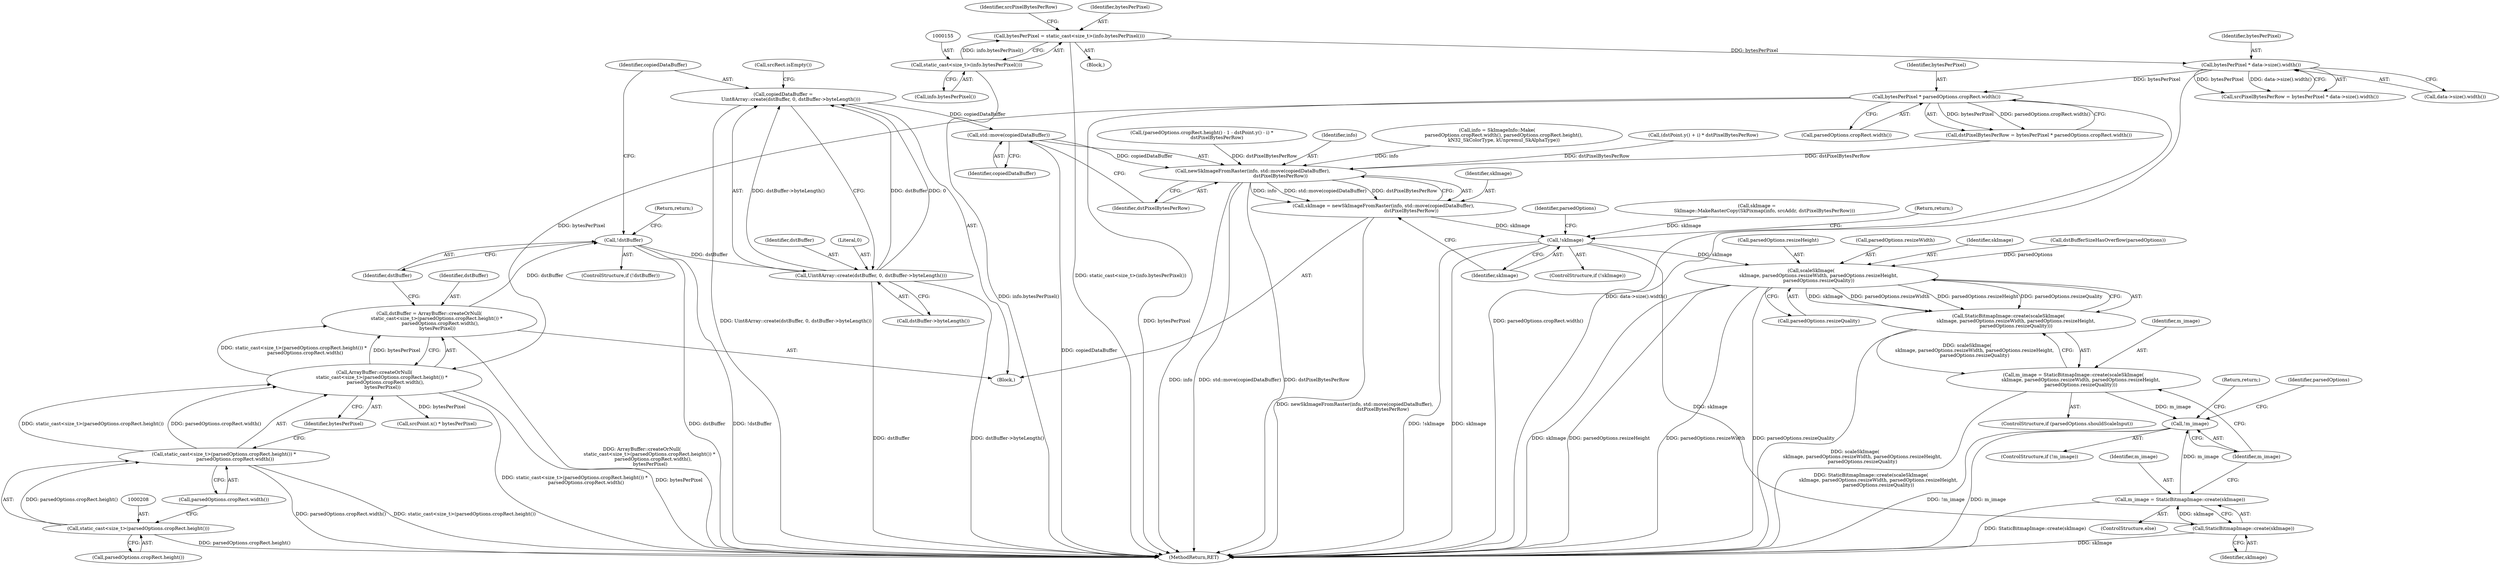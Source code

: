 digraph "0_Chrome_d59a4441697f6253e7dc3f7ae5caad6e5fd2c778@API" {
"1000436" [label="(Call,std::move(copiedDataBuffer))"];
"1000217" [label="(Call,copiedDataBuffer =\n          Uint8Array::create(dstBuffer, 0, dstBuffer->byteLength()))"];
"1000219" [label="(Call,Uint8Array::create(dstBuffer, 0, dstBuffer->byteLength()))"];
"1000213" [label="(Call,!dstBuffer)"];
"1000203" [label="(Call,dstBuffer = ArrayBuffer::createOrNull(\n          static_cast<size_t>(parsedOptions.cropRect.height()) *\n               parsedOptions.cropRect.width(),\n           bytesPerPixel))"];
"1000205" [label="(Call,ArrayBuffer::createOrNull(\n          static_cast<size_t>(parsedOptions.cropRect.height()) *\n               parsedOptions.cropRect.width(),\n           bytesPerPixel))"];
"1000206" [label="(Call,static_cast<size_t>(parsedOptions.cropRect.height()) *\n               parsedOptions.cropRect.width())"];
"1000207" [label="(Call,static_cast<size_t>(parsedOptions.cropRect.height()))"];
"1000166" [label="(Call,bytesPerPixel * parsedOptions.cropRect.width())"];
"1000160" [label="(Call,bytesPerPixel * data->size().width())"];
"1000152" [label="(Call,bytesPerPixel = static_cast<size_t>(info.bytesPerPixel()))"];
"1000154" [label="(Call,static_cast<size_t>(info.bytesPerPixel()))"];
"1000434" [label="(Call,newSkImageFromRaster(info, std::move(copiedDataBuffer),\n                                     dstPixelBytesPerRow))"];
"1000432" [label="(Call,skImage = newSkImageFromRaster(info, std::move(copiedDataBuffer),\n                                     dstPixelBytesPerRow))"];
"1000440" [label="(Call,!skImage)"];
"1000450" [label="(Call,scaleSkImage(\n          skImage, parsedOptions.resizeWidth, parsedOptions.resizeHeight,\n          parsedOptions.resizeQuality))"];
"1000449" [label="(Call,StaticBitmapImage::create(scaleSkImage(\n          skImage, parsedOptions.resizeWidth, parsedOptions.resizeHeight,\n          parsedOptions.resizeQuality)))"];
"1000447" [label="(Call,m_image = StaticBitmapImage::create(scaleSkImage(\n          skImage, parsedOptions.resizeWidth, parsedOptions.resizeHeight,\n          parsedOptions.resizeQuality)))"];
"1000467" [label="(Call,!m_image)"];
"1000464" [label="(Call,StaticBitmapImage::create(skImage))"];
"1000462" [label="(Call,m_image = StaticBitmapImage::create(skImage))"];
"1000166" [label="(Call,bytesPerPixel * parsedOptions.cropRect.width())"];
"1000217" [label="(Call,copiedDataBuffer =\n          Uint8Array::create(dstBuffer, 0, dstBuffer->byteLength()))"];
"1000160" [label="(Call,bytesPerPixel * data->size().width())"];
"1000119" [label="(Call,dstBufferSizeHasOverflow(parsedOptions))"];
"1000219" [label="(Call,Uint8Array::create(dstBuffer, 0, dstBuffer->byteLength()))"];
"1000138" [label="(Block,)"];
"1000158" [label="(Call,srcPixelBytesPerRow = bytesPerPixel * data->size().width())"];
"1000156" [label="(Call,info.bytesPerPixel())"];
"1000461" [label="(ControlStructure,else)"];
"1000225" [label="(Call,srcRect.isEmpty())"];
"1000326" [label="(Call,(parsedOptions.cropRect.height() - 1 - dstPoint.y() - i) *\n                    dstPixelBytesPerRow)"];
"1000215" [label="(Return,return;)"];
"1000161" [label="(Identifier,bytesPerPixel)"];
"1000433" [label="(Identifier,skImage)"];
"1000201" [label="(Block,)"];
"1000162" [label="(Call,data->size().width())"];
"1000448" [label="(Identifier,m_image)"];
"1000213" [label="(Call,!dstBuffer)"];
"1000465" [label="(Identifier,skImage)"];
"1000204" [label="(Identifier,dstBuffer)"];
"1000214" [label="(Identifier,dstBuffer)"];
"1000435" [label="(Identifier,info)"];
"1000203" [label="(Call,dstBuffer = ArrayBuffer::createOrNull(\n          static_cast<size_t>(parsedOptions.cropRect.height()) *\n               parsedOptions.cropRect.width(),\n           bytesPerPixel))"];
"1000211" [label="(Identifier,bytesPerPixel)"];
"1000209" [label="(Call,parsedOptions.cropRect.height())"];
"1000447" [label="(Call,m_image = StaticBitmapImage::create(scaleSkImage(\n          skImage, parsedOptions.resizeWidth, parsedOptions.resizeHeight,\n          parsedOptions.resizeQuality)))"];
"1000437" [label="(Identifier,copiedDataBuffer)"];
"1000450" [label="(Call,scaleSkImage(\n          skImage, parsedOptions.resizeWidth, parsedOptions.resizeHeight,\n          parsedOptions.resizeQuality))"];
"1000168" [label="(Call,parsedOptions.cropRect.width())"];
"1000458" [label="(Call,parsedOptions.resizeQuality)"];
"1000445" [label="(Identifier,parsedOptions)"];
"1000154" [label="(Call,static_cast<size_t>(info.bytesPerPixel()))"];
"1000167" [label="(Identifier,bytesPerPixel)"];
"1000205" [label="(Call,ArrayBuffer::createOrNull(\n          static_cast<size_t>(parsedOptions.cropRect.height()) *\n               parsedOptions.cropRect.width(),\n           bytesPerPixel))"];
"1000439" [label="(ControlStructure,if (!skImage))"];
"1000206" [label="(Call,static_cast<size_t>(parsedOptions.cropRect.height()) *\n               parsedOptions.cropRect.width())"];
"1000159" [label="(Identifier,srcPixelBytesPerRow)"];
"1000464" [label="(Call,StaticBitmapImage::create(skImage))"];
"1000440" [label="(Call,!skImage)"];
"1000443" [label="(ControlStructure,if (parsedOptions.shouldScaleInput))"];
"1000210" [label="(Call,parsedOptions.cropRect.width())"];
"1000468" [label="(Identifier,m_image)"];
"1000466" [label="(ControlStructure,if (!m_image))"];
"1000472" [label="(Identifier,parsedOptions)"];
"1000164" [label="(Call,dstPixelBytesPerRow = bytesPerPixel * parsedOptions.cropRect.width())"];
"1000432" [label="(Call,skImage = newSkImageFromRaster(info, std::move(copiedDataBuffer),\n                                     dstPixelBytesPerRow))"];
"1000307" [label="(Call,srcPoint.x() * bytesPerPixel)"];
"1000469" [label="(Return,return;)"];
"1000222" [label="(Call,dstBuffer->byteLength())"];
"1000462" [label="(Call,m_image = StaticBitmapImage::create(skImage))"];
"1000467" [label="(Call,!m_image)"];
"1000186" [label="(Call,skImage =\n          SkImage::MakeRasterCopy(SkPixmap(info, srcAddr, dstPixelBytesPerRow)))"];
"1000220" [label="(Identifier,dstBuffer)"];
"1000153" [label="(Identifier,bytesPerPixel)"];
"1000218" [label="(Identifier,copiedDataBuffer)"];
"1000442" [label="(Return,return;)"];
"1000455" [label="(Call,parsedOptions.resizeHeight)"];
"1000452" [label="(Call,parsedOptions.resizeWidth)"];
"1000463" [label="(Identifier,m_image)"];
"1000438" [label="(Identifier,dstPixelBytesPerRow)"];
"1000212" [label="(ControlStructure,if (!dstBuffer))"];
"1000152" [label="(Call,bytesPerPixel = static_cast<size_t>(info.bytesPerPixel()))"];
"1000221" [label="(Literal,0)"];
"1000436" [label="(Call,std::move(copiedDataBuffer))"];
"1000207" [label="(Call,static_cast<size_t>(parsedOptions.cropRect.height()))"];
"1000434" [label="(Call,newSkImageFromRaster(info, std::move(copiedDataBuffer),\n                                     dstPixelBytesPerRow))"];
"1000594" [label="(MethodReturn,RET)"];
"1000144" [label="(Call,info = SkImageInfo::Make(\n         parsedOptions.cropRect.width(), parsedOptions.cropRect.height(),\n         kN32_SkColorType, kUnpremul_SkAlphaType))"];
"1000449" [label="(Call,StaticBitmapImage::create(scaleSkImage(\n          skImage, parsedOptions.resizeWidth, parsedOptions.resizeHeight,\n          parsedOptions.resizeQuality)))"];
"1000441" [label="(Identifier,skImage)"];
"1000342" [label="(Call,(dstPoint.y() + i) * dstPixelBytesPerRow)"];
"1000451" [label="(Identifier,skImage)"];
"1000436" -> "1000434"  [label="AST: "];
"1000436" -> "1000437"  [label="CFG: "];
"1000437" -> "1000436"  [label="AST: "];
"1000438" -> "1000436"  [label="CFG: "];
"1000436" -> "1000594"  [label="DDG: copiedDataBuffer"];
"1000436" -> "1000434"  [label="DDG: copiedDataBuffer"];
"1000217" -> "1000436"  [label="DDG: copiedDataBuffer"];
"1000217" -> "1000201"  [label="AST: "];
"1000217" -> "1000219"  [label="CFG: "];
"1000218" -> "1000217"  [label="AST: "];
"1000219" -> "1000217"  [label="AST: "];
"1000225" -> "1000217"  [label="CFG: "];
"1000217" -> "1000594"  [label="DDG: Uint8Array::create(dstBuffer, 0, dstBuffer->byteLength())"];
"1000219" -> "1000217"  [label="DDG: dstBuffer"];
"1000219" -> "1000217"  [label="DDG: 0"];
"1000219" -> "1000217"  [label="DDG: dstBuffer->byteLength()"];
"1000219" -> "1000222"  [label="CFG: "];
"1000220" -> "1000219"  [label="AST: "];
"1000221" -> "1000219"  [label="AST: "];
"1000222" -> "1000219"  [label="AST: "];
"1000219" -> "1000594"  [label="DDG: dstBuffer->byteLength()"];
"1000219" -> "1000594"  [label="DDG: dstBuffer"];
"1000213" -> "1000219"  [label="DDG: dstBuffer"];
"1000213" -> "1000212"  [label="AST: "];
"1000213" -> "1000214"  [label="CFG: "];
"1000214" -> "1000213"  [label="AST: "];
"1000215" -> "1000213"  [label="CFG: "];
"1000218" -> "1000213"  [label="CFG: "];
"1000213" -> "1000594"  [label="DDG: dstBuffer"];
"1000213" -> "1000594"  [label="DDG: !dstBuffer"];
"1000203" -> "1000213"  [label="DDG: dstBuffer"];
"1000203" -> "1000201"  [label="AST: "];
"1000203" -> "1000205"  [label="CFG: "];
"1000204" -> "1000203"  [label="AST: "];
"1000205" -> "1000203"  [label="AST: "];
"1000214" -> "1000203"  [label="CFG: "];
"1000203" -> "1000594"  [label="DDG: ArrayBuffer::createOrNull(\n          static_cast<size_t>(parsedOptions.cropRect.height()) *\n               parsedOptions.cropRect.width(),\n           bytesPerPixel)"];
"1000205" -> "1000203"  [label="DDG: static_cast<size_t>(parsedOptions.cropRect.height()) *\n               parsedOptions.cropRect.width()"];
"1000205" -> "1000203"  [label="DDG: bytesPerPixel"];
"1000205" -> "1000211"  [label="CFG: "];
"1000206" -> "1000205"  [label="AST: "];
"1000211" -> "1000205"  [label="AST: "];
"1000205" -> "1000594"  [label="DDG: static_cast<size_t>(parsedOptions.cropRect.height()) *\n               parsedOptions.cropRect.width()"];
"1000205" -> "1000594"  [label="DDG: bytesPerPixel"];
"1000206" -> "1000205"  [label="DDG: static_cast<size_t>(parsedOptions.cropRect.height())"];
"1000206" -> "1000205"  [label="DDG: parsedOptions.cropRect.width()"];
"1000166" -> "1000205"  [label="DDG: bytesPerPixel"];
"1000205" -> "1000307"  [label="DDG: bytesPerPixel"];
"1000206" -> "1000210"  [label="CFG: "];
"1000207" -> "1000206"  [label="AST: "];
"1000210" -> "1000206"  [label="AST: "];
"1000211" -> "1000206"  [label="CFG: "];
"1000206" -> "1000594"  [label="DDG: parsedOptions.cropRect.width()"];
"1000206" -> "1000594"  [label="DDG: static_cast<size_t>(parsedOptions.cropRect.height())"];
"1000207" -> "1000206"  [label="DDG: parsedOptions.cropRect.height()"];
"1000207" -> "1000209"  [label="CFG: "];
"1000208" -> "1000207"  [label="AST: "];
"1000209" -> "1000207"  [label="AST: "];
"1000210" -> "1000207"  [label="CFG: "];
"1000207" -> "1000594"  [label="DDG: parsedOptions.cropRect.height()"];
"1000166" -> "1000164"  [label="AST: "];
"1000166" -> "1000168"  [label="CFG: "];
"1000167" -> "1000166"  [label="AST: "];
"1000168" -> "1000166"  [label="AST: "];
"1000164" -> "1000166"  [label="CFG: "];
"1000166" -> "1000594"  [label="DDG: parsedOptions.cropRect.width()"];
"1000166" -> "1000594"  [label="DDG: bytesPerPixel"];
"1000166" -> "1000164"  [label="DDG: bytesPerPixel"];
"1000166" -> "1000164"  [label="DDG: parsedOptions.cropRect.width()"];
"1000160" -> "1000166"  [label="DDG: bytesPerPixel"];
"1000160" -> "1000158"  [label="AST: "];
"1000160" -> "1000162"  [label="CFG: "];
"1000161" -> "1000160"  [label="AST: "];
"1000162" -> "1000160"  [label="AST: "];
"1000158" -> "1000160"  [label="CFG: "];
"1000160" -> "1000594"  [label="DDG: data->size().width()"];
"1000160" -> "1000158"  [label="DDG: bytesPerPixel"];
"1000160" -> "1000158"  [label="DDG: data->size().width()"];
"1000152" -> "1000160"  [label="DDG: bytesPerPixel"];
"1000152" -> "1000138"  [label="AST: "];
"1000152" -> "1000154"  [label="CFG: "];
"1000153" -> "1000152"  [label="AST: "];
"1000154" -> "1000152"  [label="AST: "];
"1000159" -> "1000152"  [label="CFG: "];
"1000152" -> "1000594"  [label="DDG: static_cast<size_t>(info.bytesPerPixel())"];
"1000154" -> "1000152"  [label="DDG: info.bytesPerPixel()"];
"1000154" -> "1000156"  [label="CFG: "];
"1000155" -> "1000154"  [label="AST: "];
"1000156" -> "1000154"  [label="AST: "];
"1000154" -> "1000594"  [label="DDG: info.bytesPerPixel()"];
"1000434" -> "1000432"  [label="AST: "];
"1000434" -> "1000438"  [label="CFG: "];
"1000435" -> "1000434"  [label="AST: "];
"1000438" -> "1000434"  [label="AST: "];
"1000432" -> "1000434"  [label="CFG: "];
"1000434" -> "1000594"  [label="DDG: std::move(copiedDataBuffer)"];
"1000434" -> "1000594"  [label="DDG: dstPixelBytesPerRow"];
"1000434" -> "1000594"  [label="DDG: info"];
"1000434" -> "1000432"  [label="DDG: info"];
"1000434" -> "1000432"  [label="DDG: std::move(copiedDataBuffer)"];
"1000434" -> "1000432"  [label="DDG: dstPixelBytesPerRow"];
"1000144" -> "1000434"  [label="DDG: info"];
"1000326" -> "1000434"  [label="DDG: dstPixelBytesPerRow"];
"1000342" -> "1000434"  [label="DDG: dstPixelBytesPerRow"];
"1000164" -> "1000434"  [label="DDG: dstPixelBytesPerRow"];
"1000432" -> "1000201"  [label="AST: "];
"1000433" -> "1000432"  [label="AST: "];
"1000441" -> "1000432"  [label="CFG: "];
"1000432" -> "1000594"  [label="DDG: newSkImageFromRaster(info, std::move(copiedDataBuffer),\n                                     dstPixelBytesPerRow)"];
"1000432" -> "1000440"  [label="DDG: skImage"];
"1000440" -> "1000439"  [label="AST: "];
"1000440" -> "1000441"  [label="CFG: "];
"1000441" -> "1000440"  [label="AST: "];
"1000442" -> "1000440"  [label="CFG: "];
"1000445" -> "1000440"  [label="CFG: "];
"1000440" -> "1000594"  [label="DDG: !skImage"];
"1000440" -> "1000594"  [label="DDG: skImage"];
"1000186" -> "1000440"  [label="DDG: skImage"];
"1000440" -> "1000450"  [label="DDG: skImage"];
"1000440" -> "1000464"  [label="DDG: skImage"];
"1000450" -> "1000449"  [label="AST: "];
"1000450" -> "1000458"  [label="CFG: "];
"1000451" -> "1000450"  [label="AST: "];
"1000452" -> "1000450"  [label="AST: "];
"1000455" -> "1000450"  [label="AST: "];
"1000458" -> "1000450"  [label="AST: "];
"1000449" -> "1000450"  [label="CFG: "];
"1000450" -> "1000594"  [label="DDG: parsedOptions.resizeHeight"];
"1000450" -> "1000594"  [label="DDG: parsedOptions.resizeWidth"];
"1000450" -> "1000594"  [label="DDG: parsedOptions.resizeQuality"];
"1000450" -> "1000594"  [label="DDG: skImage"];
"1000450" -> "1000449"  [label="DDG: skImage"];
"1000450" -> "1000449"  [label="DDG: parsedOptions.resizeWidth"];
"1000450" -> "1000449"  [label="DDG: parsedOptions.resizeHeight"];
"1000450" -> "1000449"  [label="DDG: parsedOptions.resizeQuality"];
"1000119" -> "1000450"  [label="DDG: parsedOptions"];
"1000449" -> "1000447"  [label="AST: "];
"1000447" -> "1000449"  [label="CFG: "];
"1000449" -> "1000594"  [label="DDG: scaleSkImage(\n          skImage, parsedOptions.resizeWidth, parsedOptions.resizeHeight,\n          parsedOptions.resizeQuality)"];
"1000449" -> "1000447"  [label="DDG: scaleSkImage(\n          skImage, parsedOptions.resizeWidth, parsedOptions.resizeHeight,\n          parsedOptions.resizeQuality)"];
"1000447" -> "1000443"  [label="AST: "];
"1000448" -> "1000447"  [label="AST: "];
"1000468" -> "1000447"  [label="CFG: "];
"1000447" -> "1000594"  [label="DDG: StaticBitmapImage::create(scaleSkImage(\n          skImage, parsedOptions.resizeWidth, parsedOptions.resizeHeight,\n          parsedOptions.resizeQuality))"];
"1000447" -> "1000467"  [label="DDG: m_image"];
"1000467" -> "1000466"  [label="AST: "];
"1000467" -> "1000468"  [label="CFG: "];
"1000468" -> "1000467"  [label="AST: "];
"1000469" -> "1000467"  [label="CFG: "];
"1000472" -> "1000467"  [label="CFG: "];
"1000467" -> "1000594"  [label="DDG: m_image"];
"1000467" -> "1000594"  [label="DDG: !m_image"];
"1000462" -> "1000467"  [label="DDG: m_image"];
"1000464" -> "1000462"  [label="AST: "];
"1000464" -> "1000465"  [label="CFG: "];
"1000465" -> "1000464"  [label="AST: "];
"1000462" -> "1000464"  [label="CFG: "];
"1000464" -> "1000594"  [label="DDG: skImage"];
"1000464" -> "1000462"  [label="DDG: skImage"];
"1000462" -> "1000461"  [label="AST: "];
"1000463" -> "1000462"  [label="AST: "];
"1000468" -> "1000462"  [label="CFG: "];
"1000462" -> "1000594"  [label="DDG: StaticBitmapImage::create(skImage)"];
}
